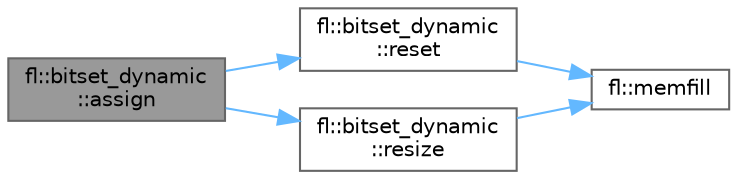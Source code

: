 digraph "fl::bitset_dynamic::assign"
{
 // INTERACTIVE_SVG=YES
 // LATEX_PDF_SIZE
  bgcolor="transparent";
  edge [fontname=Helvetica,fontsize=10,labelfontname=Helvetica,labelfontsize=10];
  node [fontname=Helvetica,fontsize=10,shape=box,height=0.2,width=0.4];
  rankdir="LR";
  Node1 [id="Node000001",label="fl::bitset_dynamic\l::assign",height=0.2,width=0.4,color="gray40", fillcolor="grey60", style="filled", fontcolor="black",tooltip=" "];
  Node1 -> Node2 [id="edge1_Node000001_Node000002",color="steelblue1",style="solid",tooltip=" "];
  Node2 [id="Node000002",label="fl::bitset_dynamic\l::reset",height=0.2,width=0.4,color="grey40", fillcolor="white", style="filled",URL="$d3/d56/classfl_1_1bitset__dynamic_a9ef91498382e96361521ffa153f5b3c3.html#a9ef91498382e96361521ffa153f5b3c3",tooltip=" "];
  Node2 -> Node3 [id="edge2_Node000002_Node000003",color="steelblue1",style="solid",tooltip=" "];
  Node3 [id="Node000003",label="fl::memfill",height=0.2,width=0.4,color="grey40", fillcolor="white", style="filled",URL="$d4/d36/namespacefl_a4b8a9d50bb843c25b6392094c34e7fb1.html#a4b8a9d50bb843c25b6392094c34e7fb1",tooltip=" "];
  Node1 -> Node4 [id="edge3_Node000001_Node000004",color="steelblue1",style="solid",tooltip=" "];
  Node4 [id="Node000004",label="fl::bitset_dynamic\l::resize",height=0.2,width=0.4,color="grey40", fillcolor="white", style="filled",URL="$d3/d56/classfl_1_1bitset__dynamic_a9ff82d2c6205a950a05d93508094139d.html#a9ff82d2c6205a950a05d93508094139d",tooltip=" "];
  Node4 -> Node3 [id="edge4_Node000004_Node000003",color="steelblue1",style="solid",tooltip=" "];
}
